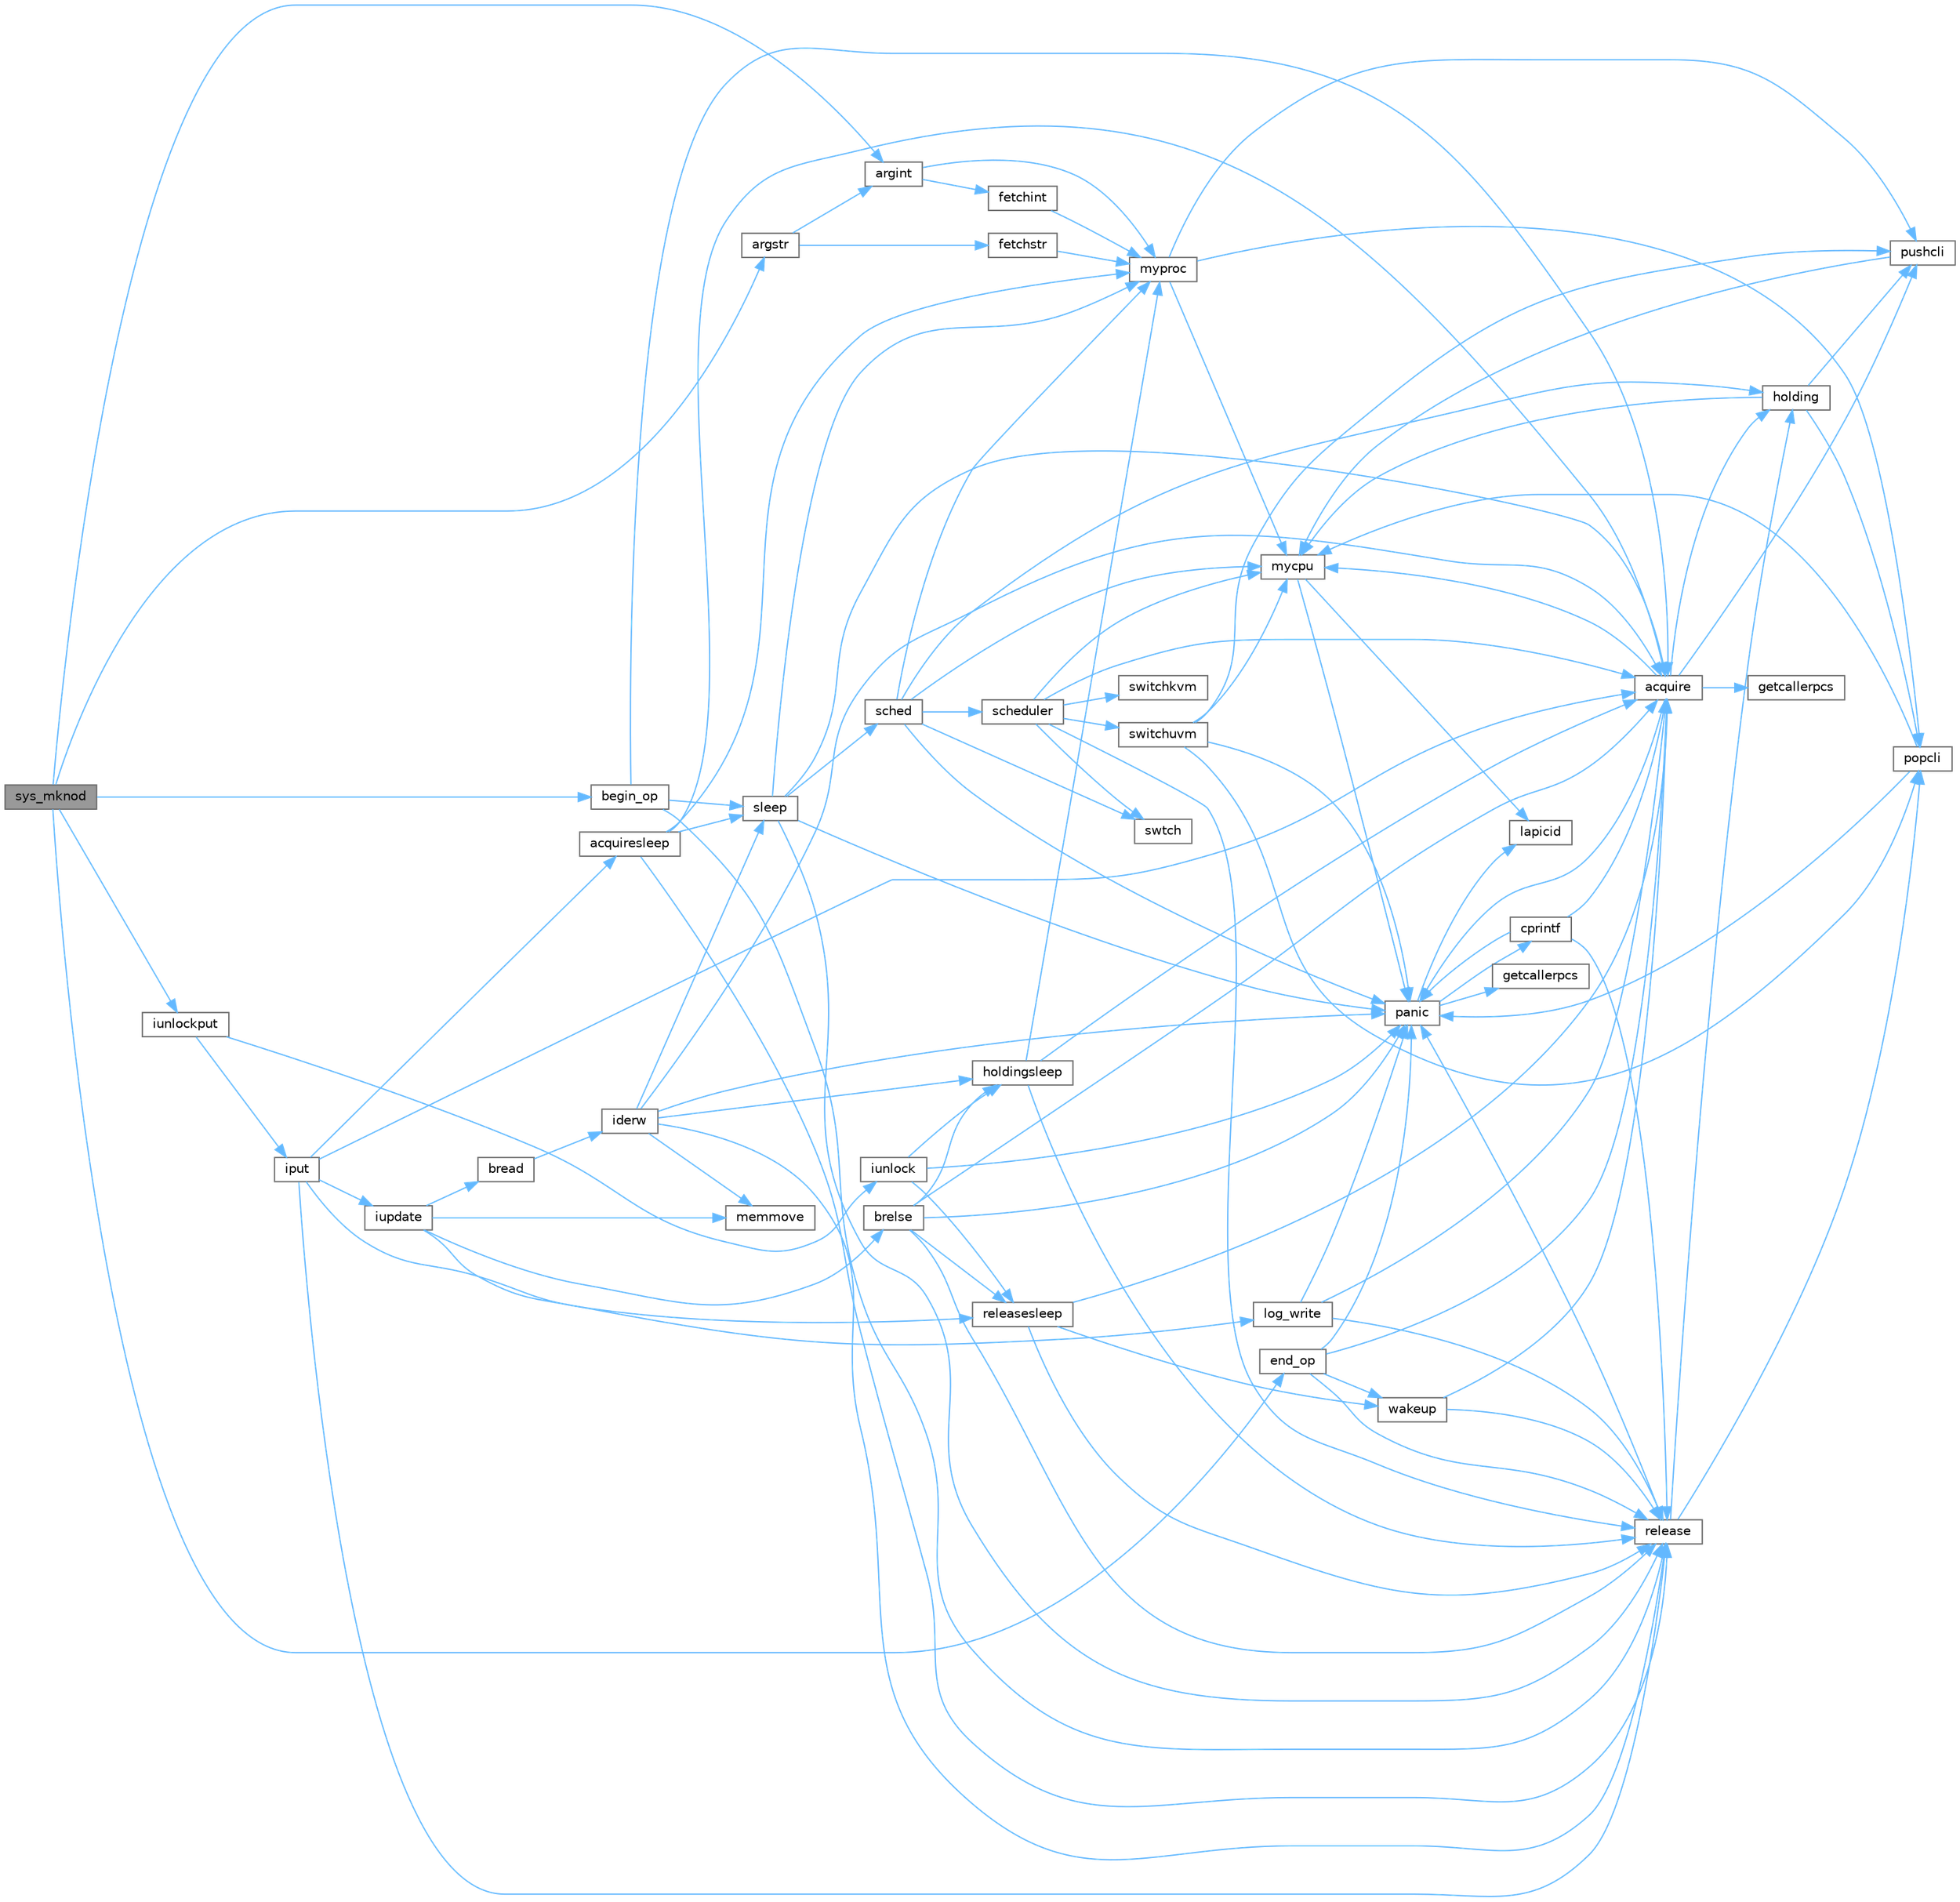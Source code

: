 digraph "sys_mknod"
{
 // LATEX_PDF_SIZE
  bgcolor="transparent";
  edge [fontname=Helvetica,fontsize=10,labelfontname=Helvetica,labelfontsize=10];
  node [fontname=Helvetica,fontsize=10,shape=box,height=0.2,width=0.4];
  rankdir="LR";
  Node1 [id="Node000001",label="sys_mknod",height=0.2,width=0.4,color="gray40", fillcolor="grey60", style="filled", fontcolor="black",tooltip=" "];
  Node1 -> Node2 [id="edge106_Node000001_Node000002",color="steelblue1",style="solid",tooltip=" "];
  Node2 [id="Node000002",label="argint",height=0.2,width=0.4,color="grey40", fillcolor="white", style="filled",URL="$db/dd8/syscall_8c.html#ade56ef2176f85cd61e7b91b400e7d4d3",tooltip=" "];
  Node2 -> Node3 [id="edge107_Node000002_Node000003",color="steelblue1",style="solid",tooltip=" "];
  Node3 [id="Node000003",label="fetchint",height=0.2,width=0.4,color="grey40", fillcolor="white", style="filled",URL="$db/dd8/syscall_8c.html#a918cadc6c55aa7ac38982659c27a3a75",tooltip=" "];
  Node3 -> Node4 [id="edge108_Node000003_Node000004",color="steelblue1",style="solid",tooltip=" "];
  Node4 [id="Node000004",label="myproc",height=0.2,width=0.4,color="grey40", fillcolor="white", style="filled",URL="$d3/dda/proc_8c.html#a41af0935f3989aae450cf8988cd9c3a9",tooltip=" "];
  Node4 -> Node5 [id="edge109_Node000004_Node000005",color="steelblue1",style="solid",tooltip=" "];
  Node5 [id="Node000005",label="mycpu",height=0.2,width=0.4,color="grey40", fillcolor="white", style="filled",URL="$d3/dda/proc_8c.html#ad427959ad025dabd8cd393b27ec39160",tooltip=" "];
  Node5 -> Node6 [id="edge110_Node000005_Node000006",color="steelblue1",style="solid",tooltip=" "];
  Node6 [id="Node000006",label="lapicid",height=0.2,width=0.4,color="grey40", fillcolor="white", style="filled",URL="$dc/df6/lapic_8c.html#a627f7996b64f99d885244a5102c85164",tooltip=" "];
  Node5 -> Node7 [id="edge111_Node000005_Node000007",color="steelblue1",style="solid",tooltip=" "];
  Node7 [id="Node000007",label="panic",height=0.2,width=0.4,color="grey40", fillcolor="white", style="filled",URL="$d0/d56/console_8c.html#a95c0aca5d6d7487933984f08b189917a",tooltip=" "];
  Node7 -> Node8 [id="edge112_Node000007_Node000008",color="steelblue1",style="solid",tooltip=" "];
  Node8 [id="Node000008",label="cprintf",height=0.2,width=0.4,color="grey40", fillcolor="white", style="filled",URL="$d0/d56/console_8c.html#a90f0742d846503e4ed1804f1df421ec6",tooltip=" "];
  Node8 -> Node9 [id="edge113_Node000008_Node000009",color="steelblue1",style="solid",tooltip=" "];
  Node9 [id="Node000009",label="acquire",height=0.2,width=0.4,color="grey40", fillcolor="white", style="filled",URL="$d3/d2d/spinlock_8c.html#aed377f16a085b00de3a4b32392adbdfb",tooltip=" "];
  Node9 -> Node10 [id="edge114_Node000009_Node000010",color="steelblue1",style="solid",tooltip=" "];
  Node10 [id="Node000010",label="getcallerpcs",height=0.2,width=0.4,color="grey40", fillcolor="white", style="filled",URL="$d3/d2d/spinlock_8c.html#a6ac35304ea80f01086b47edcc2328010",tooltip=" "];
  Node9 -> Node11 [id="edge115_Node000009_Node000011",color="steelblue1",style="solid",tooltip=" "];
  Node11 [id="Node000011",label="holding",height=0.2,width=0.4,color="grey40", fillcolor="white", style="filled",URL="$d3/d2d/spinlock_8c.html#aea48df3e5cfb903179ad3dc78ab502d9",tooltip=" "];
  Node11 -> Node5 [id="edge116_Node000011_Node000005",color="steelblue1",style="solid",tooltip=" "];
  Node11 -> Node12 [id="edge117_Node000011_Node000012",color="steelblue1",style="solid",tooltip=" "];
  Node12 [id="Node000012",label="popcli",height=0.2,width=0.4,color="grey40", fillcolor="white", style="filled",URL="$d3/d2d/spinlock_8c.html#ae3424f669269fef400ce29c3aeb43fdb",tooltip=" "];
  Node12 -> Node5 [id="edge118_Node000012_Node000005",color="steelblue1",style="solid",tooltip=" "];
  Node12 -> Node7 [id="edge119_Node000012_Node000007",color="steelblue1",style="solid",tooltip=" "];
  Node11 -> Node13 [id="edge120_Node000011_Node000013",color="steelblue1",style="solid",tooltip=" "];
  Node13 [id="Node000013",label="pushcli",height=0.2,width=0.4,color="grey40", fillcolor="white", style="filled",URL="$d3/d2d/spinlock_8c.html#a206b749d1b7768dadce61cbcde7e0f1c",tooltip=" "];
  Node13 -> Node5 [id="edge121_Node000013_Node000005",color="steelblue1",style="solid",tooltip=" "];
  Node9 -> Node5 [id="edge122_Node000009_Node000005",color="steelblue1",style="solid",tooltip=" "];
  Node9 -> Node7 [id="edge123_Node000009_Node000007",color="steelblue1",style="solid",tooltip=" "];
  Node9 -> Node13 [id="edge124_Node000009_Node000013",color="steelblue1",style="solid",tooltip=" "];
  Node8 -> Node7 [id="edge125_Node000008_Node000007",color="steelblue1",style="solid",tooltip=" "];
  Node8 -> Node14 [id="edge126_Node000008_Node000014",color="steelblue1",style="solid",tooltip=" "];
  Node14 [id="Node000014",label="release",height=0.2,width=0.4,color="grey40", fillcolor="white", style="filled",URL="$d3/d2d/spinlock_8c.html#a1cee376aa9a00e754bf5481cd5f3d97b",tooltip=" "];
  Node14 -> Node11 [id="edge127_Node000014_Node000011",color="steelblue1",style="solid",tooltip=" "];
  Node14 -> Node7 [id="edge128_Node000014_Node000007",color="steelblue1",style="solid",tooltip=" "];
  Node14 -> Node12 [id="edge129_Node000014_Node000012",color="steelblue1",style="solid",tooltip=" "];
  Node7 -> Node15 [id="edge130_Node000007_Node000015",color="steelblue1",style="solid",tooltip=" "];
  Node15 [id="Node000015",label="getcallerpcs",height=0.2,width=0.4,color="grey40", fillcolor="white", style="filled",URL="$d5/d64/defs_8h.html#a4105de9e2969515d6c6c795c4386f69f",tooltip=" "];
  Node7 -> Node6 [id="edge131_Node000007_Node000006",color="steelblue1",style="solid",tooltip=" "];
  Node4 -> Node12 [id="edge132_Node000004_Node000012",color="steelblue1",style="solid",tooltip=" "];
  Node4 -> Node13 [id="edge133_Node000004_Node000013",color="steelblue1",style="solid",tooltip=" "];
  Node2 -> Node4 [id="edge134_Node000002_Node000004",color="steelblue1",style="solid",tooltip=" "];
  Node1 -> Node16 [id="edge135_Node000001_Node000016",color="steelblue1",style="solid",tooltip=" "];
  Node16 [id="Node000016",label="argstr",height=0.2,width=0.4,color="grey40", fillcolor="white", style="filled",URL="$db/dd8/syscall_8c.html#a662eedd65f3e2165093842b80e3bc024",tooltip=" "];
  Node16 -> Node2 [id="edge136_Node000016_Node000002",color="steelblue1",style="solid",tooltip=" "];
  Node16 -> Node17 [id="edge137_Node000016_Node000017",color="steelblue1",style="solid",tooltip=" "];
  Node17 [id="Node000017",label="fetchstr",height=0.2,width=0.4,color="grey40", fillcolor="white", style="filled",URL="$db/dd8/syscall_8c.html#ace37b4584713ab6bda44a282a298961f",tooltip=" "];
  Node17 -> Node4 [id="edge138_Node000017_Node000004",color="steelblue1",style="solid",tooltip=" "];
  Node1 -> Node18 [id="edge139_Node000001_Node000018",color="steelblue1",style="solid",tooltip=" "];
  Node18 [id="Node000018",label="begin_op",height=0.2,width=0.4,color="grey40", fillcolor="white", style="filled",URL="$d7/df8/log_8c.html#ac96aa31ffc0500e749c62c4d377c21c9",tooltip=" "];
  Node18 -> Node9 [id="edge140_Node000018_Node000009",color="steelblue1",style="solid",tooltip=" "];
  Node18 -> Node14 [id="edge141_Node000018_Node000014",color="steelblue1",style="solid",tooltip=" "];
  Node18 -> Node19 [id="edge142_Node000018_Node000019",color="steelblue1",style="solid",tooltip=" "];
  Node19 [id="Node000019",label="sleep",height=0.2,width=0.4,color="grey40", fillcolor="white", style="filled",URL="$d3/dda/proc_8c.html#ae70cc0370342e46f6db3bec367232457",tooltip=" "];
  Node19 -> Node9 [id="edge143_Node000019_Node000009",color="steelblue1",style="solid",tooltip=" "];
  Node19 -> Node4 [id="edge144_Node000019_Node000004",color="steelblue1",style="solid",tooltip=" "];
  Node19 -> Node7 [id="edge145_Node000019_Node000007",color="steelblue1",style="solid",tooltip=" "];
  Node19 -> Node14 [id="edge146_Node000019_Node000014",color="steelblue1",style="solid",tooltip=" "];
  Node19 -> Node20 [id="edge147_Node000019_Node000020",color="steelblue1",style="solid",tooltip=" "];
  Node20 [id="Node000020",label="sched",height=0.2,width=0.4,color="grey40", fillcolor="white", style="filled",URL="$d3/dda/proc_8c.html#ad788da91743c333b5bed7c4a0dd12365",tooltip=" "];
  Node20 -> Node11 [id="edge148_Node000020_Node000011",color="steelblue1",style="solid",tooltip=" "];
  Node20 -> Node5 [id="edge149_Node000020_Node000005",color="steelblue1",style="solid",tooltip=" "];
  Node20 -> Node4 [id="edge150_Node000020_Node000004",color="steelblue1",style="solid",tooltip=" "];
  Node20 -> Node7 [id="edge151_Node000020_Node000007",color="steelblue1",style="solid",tooltip=" "];
  Node20 -> Node21 [id="edge152_Node000020_Node000021",color="steelblue1",style="solid",tooltip=" "];
  Node21 [id="Node000021",label="scheduler",height=0.2,width=0.4,color="grey40", fillcolor="white", style="filled",URL="$d3/dda/proc_8c.html#a9fa00b0be5d3c4781048861e2506eb63",tooltip=" "];
  Node21 -> Node9 [id="edge153_Node000021_Node000009",color="steelblue1",style="solid",tooltip=" "];
  Node21 -> Node5 [id="edge154_Node000021_Node000005",color="steelblue1",style="solid",tooltip=" "];
  Node21 -> Node14 [id="edge155_Node000021_Node000014",color="steelblue1",style="solid",tooltip=" "];
  Node21 -> Node22 [id="edge156_Node000021_Node000022",color="steelblue1",style="solid",tooltip=" "];
  Node22 [id="Node000022",label="switchkvm",height=0.2,width=0.4,color="grey40", fillcolor="white", style="filled",URL="$de/de9/vm_8c.html#a02ca0670bc1fe12e38453082631ff360",tooltip=" "];
  Node21 -> Node23 [id="edge157_Node000021_Node000023",color="steelblue1",style="solid",tooltip=" "];
  Node23 [id="Node000023",label="switchuvm",height=0.2,width=0.4,color="grey40", fillcolor="white", style="filled",URL="$de/de9/vm_8c.html#a87c90f0ab2a1b11c2b55f4e483bb8493",tooltip=" "];
  Node23 -> Node5 [id="edge158_Node000023_Node000005",color="steelblue1",style="solid",tooltip=" "];
  Node23 -> Node7 [id="edge159_Node000023_Node000007",color="steelblue1",style="solid",tooltip=" "];
  Node23 -> Node12 [id="edge160_Node000023_Node000012",color="steelblue1",style="solid",tooltip=" "];
  Node23 -> Node13 [id="edge161_Node000023_Node000013",color="steelblue1",style="solid",tooltip=" "];
  Node21 -> Node24 [id="edge162_Node000021_Node000024",color="steelblue1",style="solid",tooltip=" "];
  Node24 [id="Node000024",label="swtch",height=0.2,width=0.4,color="grey40", fillcolor="white", style="filled",URL="$d5/d64/defs_8h.html#a1d9e7047d3dfb57809a2541d8387705e",tooltip=" "];
  Node20 -> Node24 [id="edge163_Node000020_Node000024",color="steelblue1",style="solid",tooltip=" "];
  Node1 -> Node25 [id="edge164_Node000001_Node000025",color="steelblue1",style="solid",tooltip=" "];
  Node25 [id="Node000025",label="end_op",height=0.2,width=0.4,color="grey40", fillcolor="white", style="filled",URL="$d7/df8/log_8c.html#ac0f12be0ca0de555e60b27b06a57a65b",tooltip=" "];
  Node25 -> Node9 [id="edge165_Node000025_Node000009",color="steelblue1",style="solid",tooltip=" "];
  Node25 -> Node7 [id="edge166_Node000025_Node000007",color="steelblue1",style="solid",tooltip=" "];
  Node25 -> Node14 [id="edge167_Node000025_Node000014",color="steelblue1",style="solid",tooltip=" "];
  Node25 -> Node26 [id="edge168_Node000025_Node000026",color="steelblue1",style="solid",tooltip=" "];
  Node26 [id="Node000026",label="wakeup",height=0.2,width=0.4,color="grey40", fillcolor="white", style="filled",URL="$d3/dda/proc_8c.html#a4a34d9f03e436cfa09b88f735f6ee952",tooltip=" "];
  Node26 -> Node9 [id="edge169_Node000026_Node000009",color="steelblue1",style="solid",tooltip=" "];
  Node26 -> Node14 [id="edge170_Node000026_Node000014",color="steelblue1",style="solid",tooltip=" "];
  Node1 -> Node27 [id="edge171_Node000001_Node000027",color="steelblue1",style="solid",tooltip=" "];
  Node27 [id="Node000027",label="iunlockput",height=0.2,width=0.4,color="grey40", fillcolor="white", style="filled",URL="$d2/d5a/fs_8c.html#a207b3008bae35596c55ec7c4fc6875eb",tooltip=" "];
  Node27 -> Node28 [id="edge172_Node000027_Node000028",color="steelblue1",style="solid",tooltip=" "];
  Node28 [id="Node000028",label="iput",height=0.2,width=0.4,color="grey40", fillcolor="white", style="filled",URL="$d2/d5a/fs_8c.html#ab3c447f135c68e4c3c1f8d5866f6e77b",tooltip=" "];
  Node28 -> Node9 [id="edge173_Node000028_Node000009",color="steelblue1",style="solid",tooltip=" "];
  Node28 -> Node29 [id="edge174_Node000028_Node000029",color="steelblue1",style="solid",tooltip=" "];
  Node29 [id="Node000029",label="acquiresleep",height=0.2,width=0.4,color="grey40", fillcolor="white", style="filled",URL="$d8/dd1/sleeplock_8c.html#aaad2d7a86d4859982dd9a132f5128ff2",tooltip=" "];
  Node29 -> Node9 [id="edge175_Node000029_Node000009",color="steelblue1",style="solid",tooltip=" "];
  Node29 -> Node4 [id="edge176_Node000029_Node000004",color="steelblue1",style="solid",tooltip=" "];
  Node29 -> Node14 [id="edge177_Node000029_Node000014",color="steelblue1",style="solid",tooltip=" "];
  Node29 -> Node19 [id="edge178_Node000029_Node000019",color="steelblue1",style="solid",tooltip=" "];
  Node28 -> Node30 [id="edge179_Node000028_Node000030",color="steelblue1",style="solid",tooltip=" "];
  Node30 [id="Node000030",label="iupdate",height=0.2,width=0.4,color="grey40", fillcolor="white", style="filled",URL="$d2/d5a/fs_8c.html#a7220afa8e5f4bea540eb95879ea7df6e",tooltip=" "];
  Node30 -> Node31 [id="edge180_Node000030_Node000031",color="steelblue1",style="solid",tooltip=" "];
  Node31 [id="Node000031",label="bread",height=0.2,width=0.4,color="grey40", fillcolor="white", style="filled",URL="$dc/de6/bio_8c.html#a30b8d2ef2300ed8e3d879a428fe39898",tooltip=" "];
  Node31 -> Node32 [id="edge181_Node000031_Node000032",color="steelblue1",style="solid",tooltip=" "];
  Node32 [id="Node000032",label="iderw",height=0.2,width=0.4,color="grey40", fillcolor="white", style="filled",URL="$da/d9b/memide_8c.html#a7f36b008f02088c86f76e98e05b55af5",tooltip=" "];
  Node32 -> Node9 [id="edge182_Node000032_Node000009",color="steelblue1",style="solid",tooltip=" "];
  Node32 -> Node33 [id="edge183_Node000032_Node000033",color="steelblue1",style="solid",tooltip=" "];
  Node33 [id="Node000033",label="holdingsleep",height=0.2,width=0.4,color="grey40", fillcolor="white", style="filled",URL="$d8/dd1/sleeplock_8c.html#a6fdbe54cbecd8fc67d74793b27adcf05",tooltip=" "];
  Node33 -> Node9 [id="edge184_Node000033_Node000009",color="steelblue1",style="solid",tooltip=" "];
  Node33 -> Node4 [id="edge185_Node000033_Node000004",color="steelblue1",style="solid",tooltip=" "];
  Node33 -> Node14 [id="edge186_Node000033_Node000014",color="steelblue1",style="solid",tooltip=" "];
  Node32 -> Node34 [id="edge187_Node000032_Node000034",color="steelblue1",style="solid",tooltip=" "];
  Node34 [id="Node000034",label="memmove",height=0.2,width=0.4,color="grey40", fillcolor="white", style="filled",URL="$d1/db0/string_8c.html#a07f97e2ed1ce37955192d52de8f4911f",tooltip=" "];
  Node32 -> Node7 [id="edge188_Node000032_Node000007",color="steelblue1",style="solid",tooltip=" "];
  Node32 -> Node14 [id="edge189_Node000032_Node000014",color="steelblue1",style="solid",tooltip=" "];
  Node32 -> Node19 [id="edge190_Node000032_Node000019",color="steelblue1",style="solid",tooltip=" "];
  Node30 -> Node35 [id="edge191_Node000030_Node000035",color="steelblue1",style="solid",tooltip=" "];
  Node35 [id="Node000035",label="brelse",height=0.2,width=0.4,color="grey40", fillcolor="white", style="filled",URL="$dc/de6/bio_8c.html#ab5335aeb503731104314321a78a6d727",tooltip=" "];
  Node35 -> Node9 [id="edge192_Node000035_Node000009",color="steelblue1",style="solid",tooltip=" "];
  Node35 -> Node33 [id="edge193_Node000035_Node000033",color="steelblue1",style="solid",tooltip=" "];
  Node35 -> Node7 [id="edge194_Node000035_Node000007",color="steelblue1",style="solid",tooltip=" "];
  Node35 -> Node14 [id="edge195_Node000035_Node000014",color="steelblue1",style="solid",tooltip=" "];
  Node35 -> Node36 [id="edge196_Node000035_Node000036",color="steelblue1",style="solid",tooltip=" "];
  Node36 [id="Node000036",label="releasesleep",height=0.2,width=0.4,color="grey40", fillcolor="white", style="filled",URL="$d8/dd1/sleeplock_8c.html#aa997067c2c9bfef15af6fa0a10c20f4a",tooltip=" "];
  Node36 -> Node9 [id="edge197_Node000036_Node000009",color="steelblue1",style="solid",tooltip=" "];
  Node36 -> Node14 [id="edge198_Node000036_Node000014",color="steelblue1",style="solid",tooltip=" "];
  Node36 -> Node26 [id="edge199_Node000036_Node000026",color="steelblue1",style="solid",tooltip=" "];
  Node30 -> Node37 [id="edge200_Node000030_Node000037",color="steelblue1",style="solid",tooltip=" "];
  Node37 [id="Node000037",label="log_write",height=0.2,width=0.4,color="grey40", fillcolor="white", style="filled",URL="$d7/df8/log_8c.html#a7eacb0fbebe5ce4c7d3ddea15908b13d",tooltip=" "];
  Node37 -> Node9 [id="edge201_Node000037_Node000009",color="steelblue1",style="solid",tooltip=" "];
  Node37 -> Node7 [id="edge202_Node000037_Node000007",color="steelblue1",style="solid",tooltip=" "];
  Node37 -> Node14 [id="edge203_Node000037_Node000014",color="steelblue1",style="solid",tooltip=" "];
  Node30 -> Node34 [id="edge204_Node000030_Node000034",color="steelblue1",style="solid",tooltip=" "];
  Node28 -> Node14 [id="edge205_Node000028_Node000014",color="steelblue1",style="solid",tooltip=" "];
  Node28 -> Node36 [id="edge206_Node000028_Node000036",color="steelblue1",style="solid",tooltip=" "];
  Node27 -> Node38 [id="edge207_Node000027_Node000038",color="steelblue1",style="solid",tooltip=" "];
  Node38 [id="Node000038",label="iunlock",height=0.2,width=0.4,color="grey40", fillcolor="white", style="filled",URL="$d2/d5a/fs_8c.html#ae4e29916219b9293b37f9c34220694fe",tooltip=" "];
  Node38 -> Node33 [id="edge208_Node000038_Node000033",color="steelblue1",style="solid",tooltip=" "];
  Node38 -> Node7 [id="edge209_Node000038_Node000007",color="steelblue1",style="solid",tooltip=" "];
  Node38 -> Node36 [id="edge210_Node000038_Node000036",color="steelblue1",style="solid",tooltip=" "];
}

